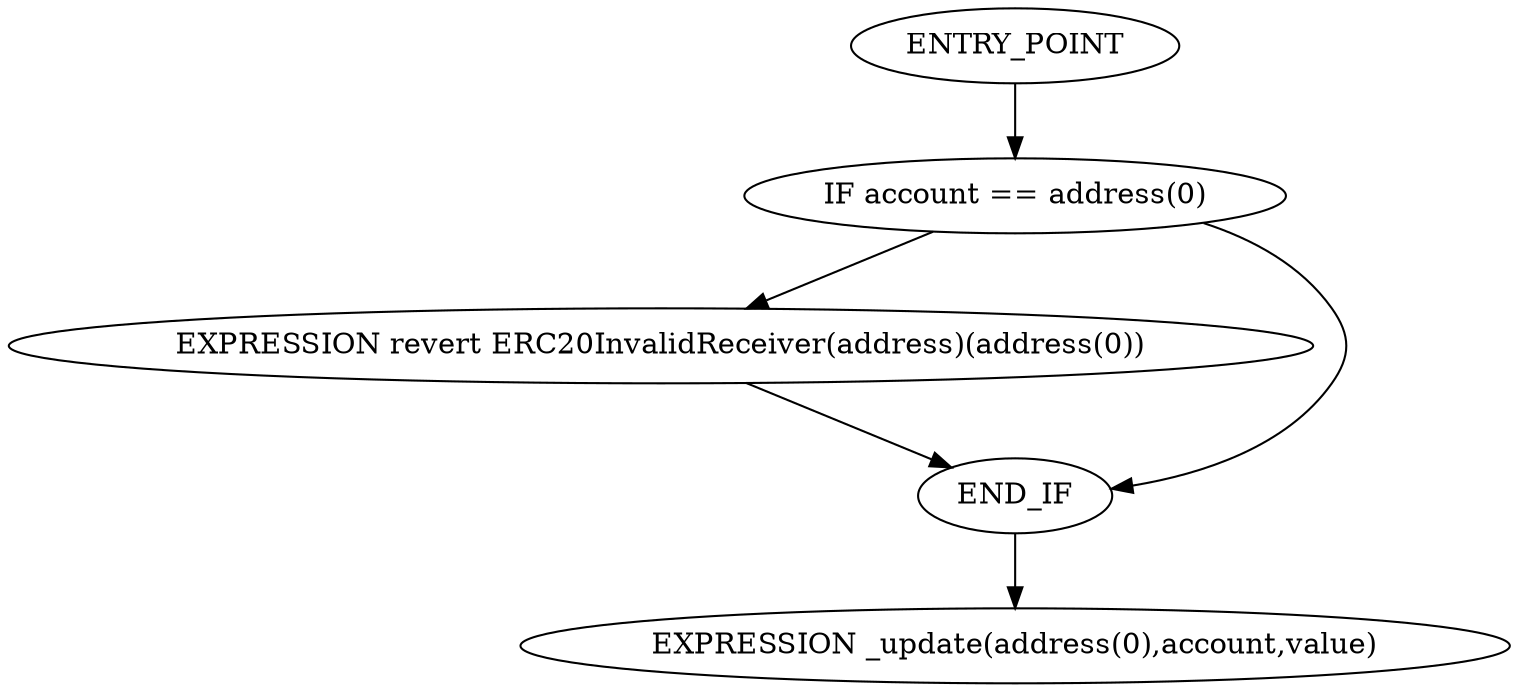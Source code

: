 digraph{
0[label="ENTRY_POINT"];
0->1;
1[label="IF account == address(0)"];
1->2;
1->3;
2[label="EXPRESSION revert ERC20InvalidReceiver(address)(address(0))"];
2->3;
3[label="END_IF"];
3->4;
4[label="EXPRESSION _update(address(0),account,value)"];
}
